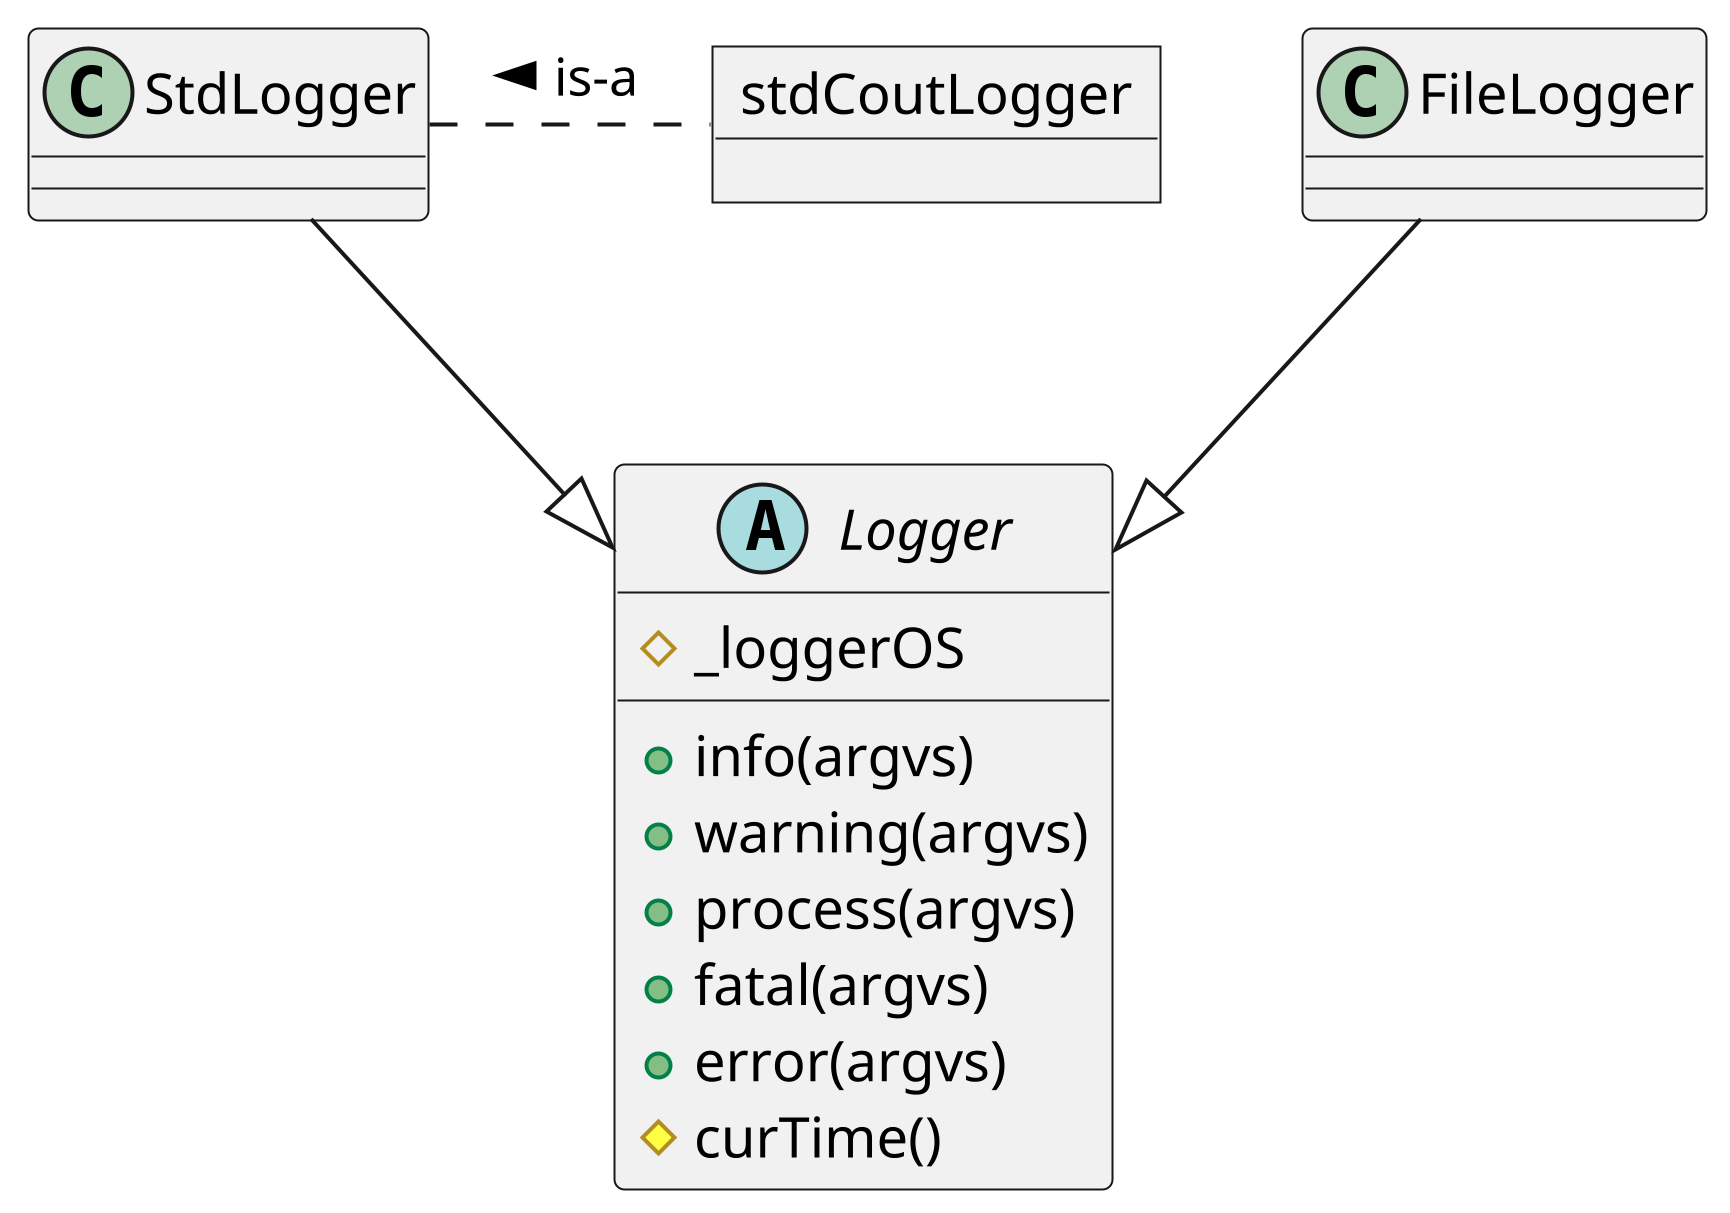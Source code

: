 @startuml logger
skinparam DefaultFontName "Ubuntu Mono"
scale 200

abstract Logger{
    # _loggerOS
    + info(argvs)
    + warning(argvs)
    + process(argvs)
    + fatal(argvs)
    + error(argvs)
    # curTime()
}
class FileLogger
class StdLogger

FileLogger --|> Logger
StdLogger --|> Logger

object stdCoutLogger

stdCoutLogger .left. StdLogger :  is-a >

@enduml